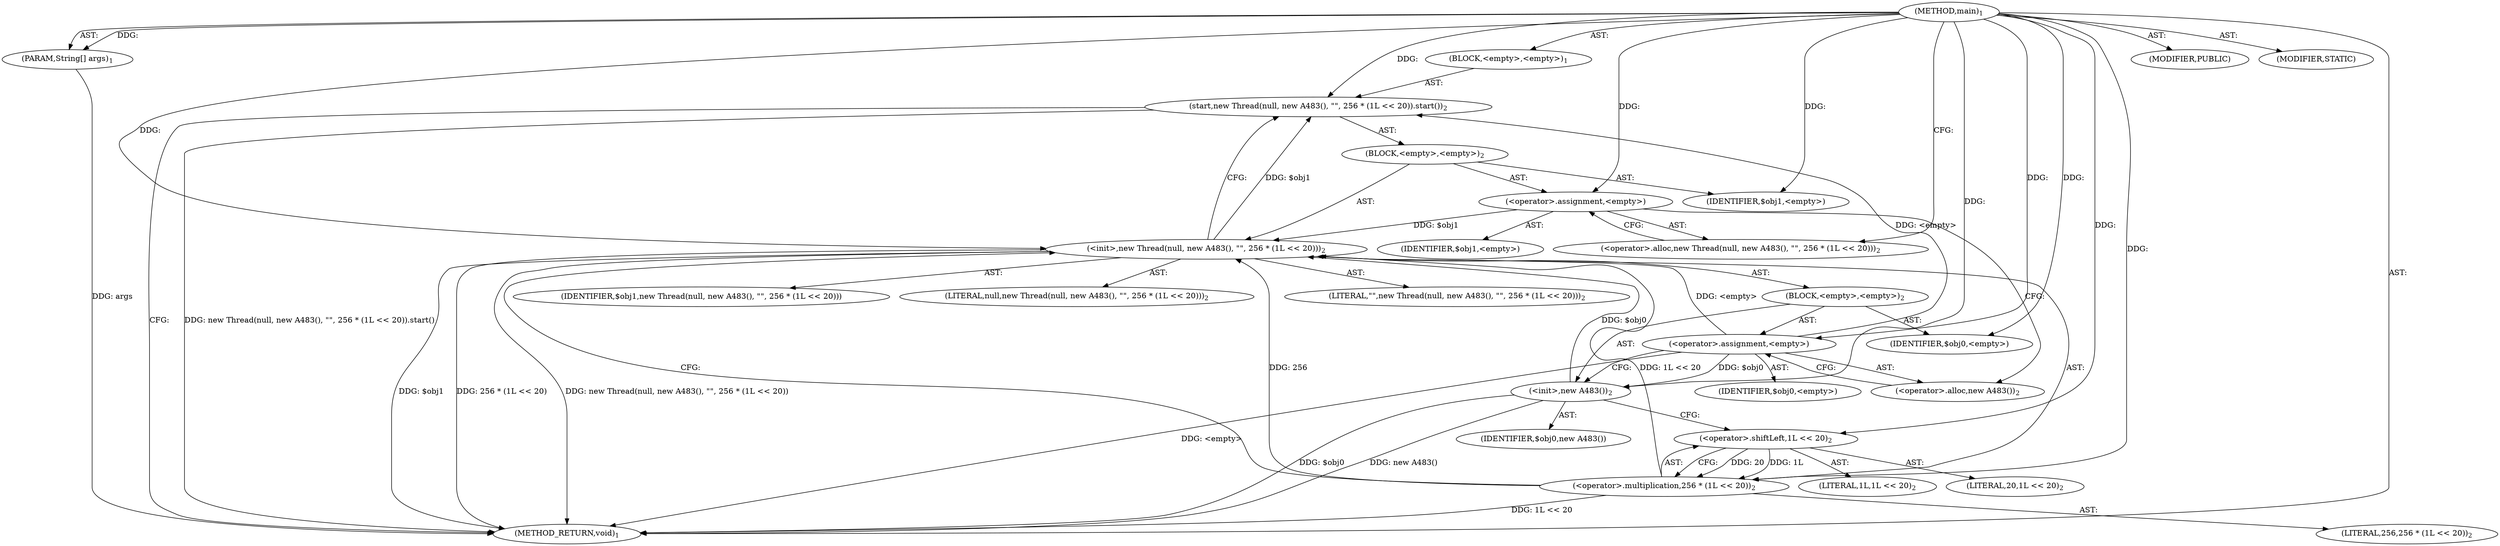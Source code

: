 digraph "main" {  
"17" [label = <(METHOD,main)<SUB>1</SUB>> ]
"18" [label = <(PARAM,String[] args)<SUB>1</SUB>> ]
"19" [label = <(BLOCK,&lt;empty&gt;,&lt;empty&gt;)<SUB>1</SUB>> ]
"20" [label = <(start,new Thread(null, new A483(), &quot;&quot;, 256 * (1L &lt;&lt; 20)).start())<SUB>2</SUB>> ]
"21" [label = <(BLOCK,&lt;empty&gt;,&lt;empty&gt;)<SUB>2</SUB>> ]
"22" [label = <(&lt;operator&gt;.assignment,&lt;empty&gt;)> ]
"23" [label = <(IDENTIFIER,$obj1,&lt;empty&gt;)> ]
"24" [label = <(&lt;operator&gt;.alloc,new Thread(null, new A483(), &quot;&quot;, 256 * (1L &lt;&lt; 20)))<SUB>2</SUB>> ]
"25" [label = <(&lt;init&gt;,new Thread(null, new A483(), &quot;&quot;, 256 * (1L &lt;&lt; 20)))<SUB>2</SUB>> ]
"26" [label = <(IDENTIFIER,$obj1,new Thread(null, new A483(), &quot;&quot;, 256 * (1L &lt;&lt; 20)))> ]
"27" [label = <(LITERAL,null,new Thread(null, new A483(), &quot;&quot;, 256 * (1L &lt;&lt; 20)))<SUB>2</SUB>> ]
"28" [label = <(BLOCK,&lt;empty&gt;,&lt;empty&gt;)<SUB>2</SUB>> ]
"29" [label = <(&lt;operator&gt;.assignment,&lt;empty&gt;)> ]
"30" [label = <(IDENTIFIER,$obj0,&lt;empty&gt;)> ]
"31" [label = <(&lt;operator&gt;.alloc,new A483())<SUB>2</SUB>> ]
"32" [label = <(&lt;init&gt;,new A483())<SUB>2</SUB>> ]
"33" [label = <(IDENTIFIER,$obj0,new A483())> ]
"34" [label = <(IDENTIFIER,$obj0,&lt;empty&gt;)> ]
"35" [label = <(LITERAL,&quot;&quot;,new Thread(null, new A483(), &quot;&quot;, 256 * (1L &lt;&lt; 20)))<SUB>2</SUB>> ]
"36" [label = <(&lt;operator&gt;.multiplication,256 * (1L &lt;&lt; 20))<SUB>2</SUB>> ]
"37" [label = <(LITERAL,256,256 * (1L &lt;&lt; 20))<SUB>2</SUB>> ]
"38" [label = <(&lt;operator&gt;.shiftLeft,1L &lt;&lt; 20)<SUB>2</SUB>> ]
"39" [label = <(LITERAL,1L,1L &lt;&lt; 20)<SUB>2</SUB>> ]
"40" [label = <(LITERAL,20,1L &lt;&lt; 20)<SUB>2</SUB>> ]
"41" [label = <(IDENTIFIER,$obj1,&lt;empty&gt;)> ]
"42" [label = <(MODIFIER,PUBLIC)> ]
"43" [label = <(MODIFIER,STATIC)> ]
"44" [label = <(METHOD_RETURN,void)<SUB>1</SUB>> ]
  "17" -> "18"  [ label = "AST: "] 
  "17" -> "19"  [ label = "AST: "] 
  "17" -> "42"  [ label = "AST: "] 
  "17" -> "43"  [ label = "AST: "] 
  "17" -> "44"  [ label = "AST: "] 
  "19" -> "20"  [ label = "AST: "] 
  "20" -> "21"  [ label = "AST: "] 
  "21" -> "22"  [ label = "AST: "] 
  "21" -> "25"  [ label = "AST: "] 
  "21" -> "41"  [ label = "AST: "] 
  "22" -> "23"  [ label = "AST: "] 
  "22" -> "24"  [ label = "AST: "] 
  "25" -> "26"  [ label = "AST: "] 
  "25" -> "27"  [ label = "AST: "] 
  "25" -> "28"  [ label = "AST: "] 
  "25" -> "35"  [ label = "AST: "] 
  "25" -> "36"  [ label = "AST: "] 
  "28" -> "29"  [ label = "AST: "] 
  "28" -> "32"  [ label = "AST: "] 
  "28" -> "34"  [ label = "AST: "] 
  "29" -> "30"  [ label = "AST: "] 
  "29" -> "31"  [ label = "AST: "] 
  "32" -> "33"  [ label = "AST: "] 
  "36" -> "37"  [ label = "AST: "] 
  "36" -> "38"  [ label = "AST: "] 
  "38" -> "39"  [ label = "AST: "] 
  "38" -> "40"  [ label = "AST: "] 
  "20" -> "44"  [ label = "CFG: "] 
  "22" -> "31"  [ label = "CFG: "] 
  "25" -> "20"  [ label = "CFG: "] 
  "24" -> "22"  [ label = "CFG: "] 
  "36" -> "25"  [ label = "CFG: "] 
  "29" -> "32"  [ label = "CFG: "] 
  "32" -> "38"  [ label = "CFG: "] 
  "38" -> "36"  [ label = "CFG: "] 
  "31" -> "29"  [ label = "CFG: "] 
  "17" -> "24"  [ label = "CFG: "] 
  "18" -> "44"  [ label = "DDG: args"] 
  "25" -> "44"  [ label = "DDG: $obj1"] 
  "29" -> "44"  [ label = "DDG: &lt;empty&gt;"] 
  "32" -> "44"  [ label = "DDG: $obj0"] 
  "32" -> "44"  [ label = "DDG: new A483()"] 
  "36" -> "44"  [ label = "DDG: 1L &lt;&lt; 20"] 
  "25" -> "44"  [ label = "DDG: 256 * (1L &lt;&lt; 20)"] 
  "25" -> "44"  [ label = "DDG: new Thread(null, new A483(), &quot;&quot;, 256 * (1L &lt;&lt; 20))"] 
  "20" -> "44"  [ label = "DDG: new Thread(null, new A483(), &quot;&quot;, 256 * (1L &lt;&lt; 20)).start()"] 
  "17" -> "18"  [ label = "DDG: "] 
  "29" -> "20"  [ label = "DDG: &lt;empty&gt;"] 
  "25" -> "20"  [ label = "DDG: $obj1"] 
  "17" -> "20"  [ label = "DDG: "] 
  "17" -> "22"  [ label = "DDG: "] 
  "17" -> "41"  [ label = "DDG: "] 
  "22" -> "25"  [ label = "DDG: $obj1"] 
  "17" -> "25"  [ label = "DDG: "] 
  "29" -> "25"  [ label = "DDG: &lt;empty&gt;"] 
  "32" -> "25"  [ label = "DDG: $obj0"] 
  "36" -> "25"  [ label = "DDG: 256"] 
  "36" -> "25"  [ label = "DDG: 1L &lt;&lt; 20"] 
  "17" -> "29"  [ label = "DDG: "] 
  "17" -> "34"  [ label = "DDG: "] 
  "17" -> "36"  [ label = "DDG: "] 
  "38" -> "36"  [ label = "DDG: 1L"] 
  "38" -> "36"  [ label = "DDG: 20"] 
  "29" -> "32"  [ label = "DDG: $obj0"] 
  "17" -> "32"  [ label = "DDG: "] 
  "17" -> "38"  [ label = "DDG: "] 
}
